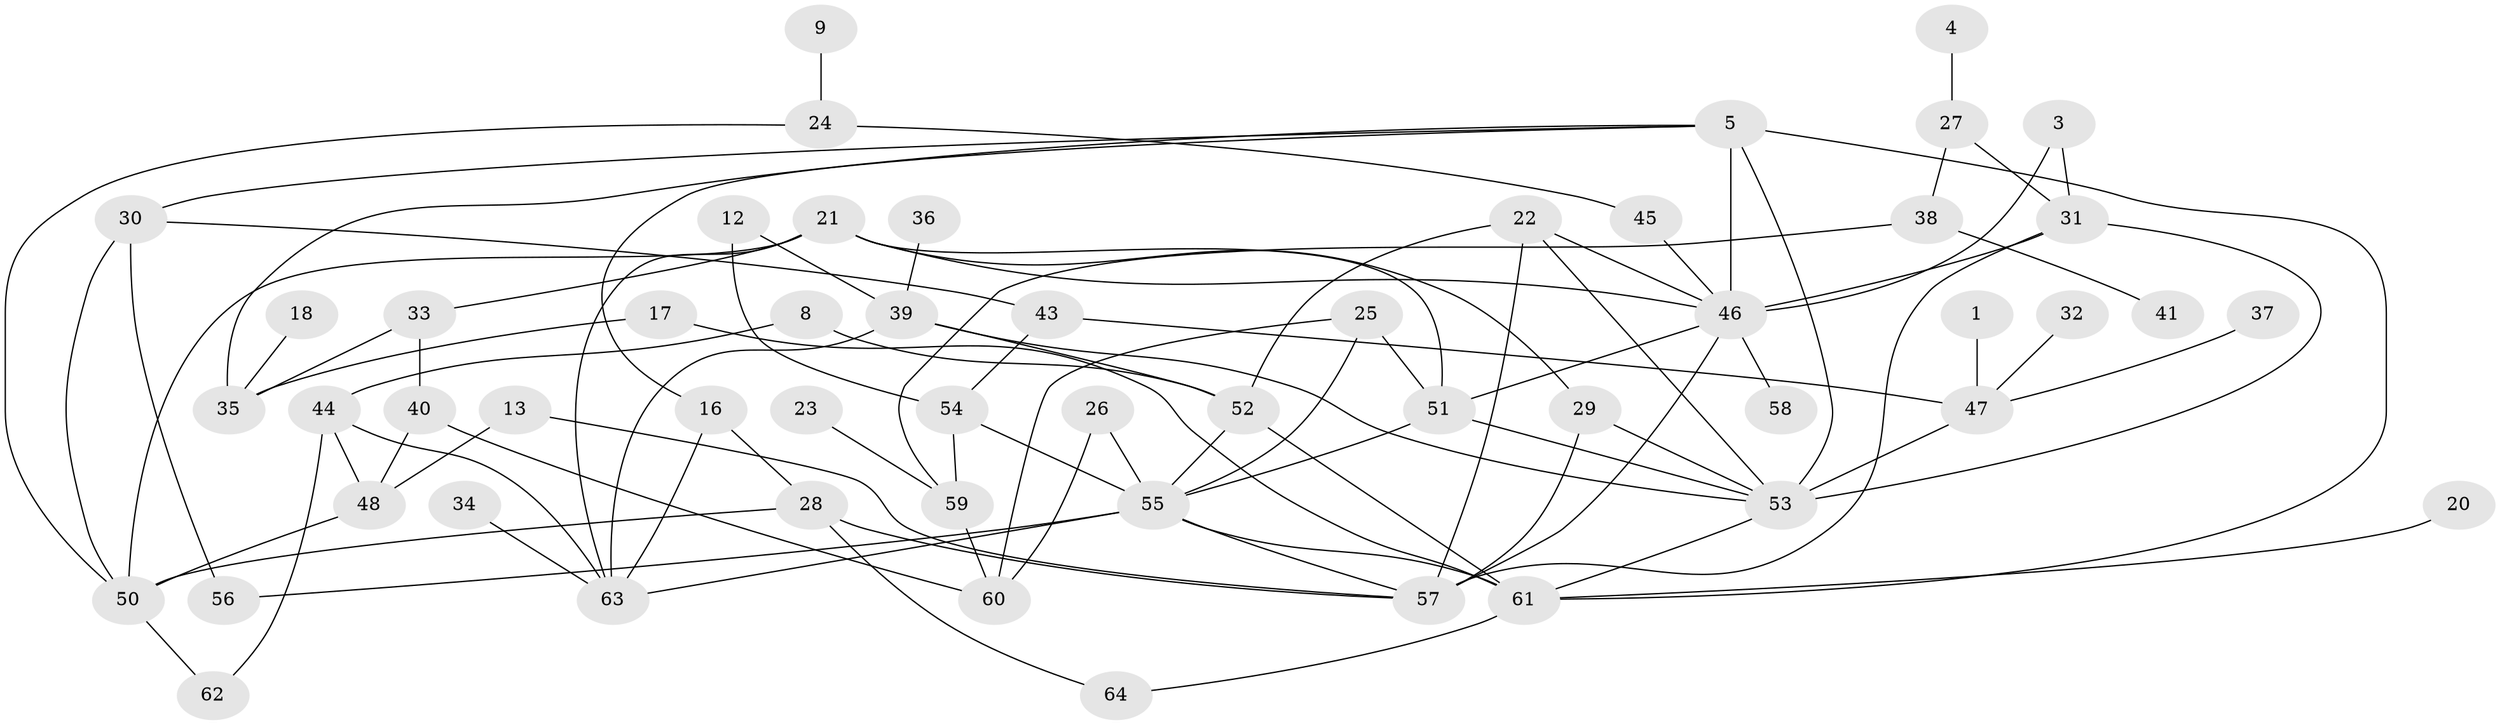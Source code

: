 // original degree distribution, {1: 0.203125, 3: 0.21875, 0: 0.078125, 2: 0.2421875, 4: 0.171875, 5: 0.0625, 7: 0.015625, 6: 0.0078125}
// Generated by graph-tools (version 1.1) at 2025/49/03/09/25 03:49:08]
// undirected, 54 vertices, 92 edges
graph export_dot {
graph [start="1"]
  node [color=gray90,style=filled];
  1;
  3;
  4;
  5;
  8;
  9;
  12;
  13;
  16;
  17;
  18;
  20;
  21;
  22;
  23;
  24;
  25;
  26;
  27;
  28;
  29;
  30;
  31;
  32;
  33;
  34;
  35;
  36;
  37;
  38;
  39;
  40;
  41;
  43;
  44;
  45;
  46;
  47;
  48;
  50;
  51;
  52;
  53;
  54;
  55;
  56;
  57;
  58;
  59;
  60;
  61;
  62;
  63;
  64;
  1 -- 47 [weight=1.0];
  3 -- 31 [weight=1.0];
  3 -- 46 [weight=1.0];
  4 -- 27 [weight=1.0];
  5 -- 16 [weight=1.0];
  5 -- 30 [weight=1.0];
  5 -- 35 [weight=1.0];
  5 -- 46 [weight=1.0];
  5 -- 53 [weight=2.0];
  5 -- 61 [weight=1.0];
  8 -- 44 [weight=1.0];
  8 -- 52 [weight=1.0];
  9 -- 24 [weight=1.0];
  12 -- 39 [weight=1.0];
  12 -- 54 [weight=1.0];
  13 -- 48 [weight=1.0];
  13 -- 57 [weight=1.0];
  16 -- 28 [weight=1.0];
  16 -- 63 [weight=1.0];
  17 -- 35 [weight=1.0];
  17 -- 61 [weight=1.0];
  18 -- 35 [weight=1.0];
  20 -- 61 [weight=1.0];
  21 -- 29 [weight=1.0];
  21 -- 33 [weight=1.0];
  21 -- 46 [weight=1.0];
  21 -- 50 [weight=1.0];
  21 -- 51 [weight=1.0];
  21 -- 63 [weight=1.0];
  22 -- 46 [weight=1.0];
  22 -- 52 [weight=1.0];
  22 -- 53 [weight=1.0];
  22 -- 57 [weight=1.0];
  23 -- 59 [weight=1.0];
  24 -- 45 [weight=1.0];
  24 -- 50 [weight=1.0];
  25 -- 51 [weight=1.0];
  25 -- 55 [weight=1.0];
  25 -- 60 [weight=1.0];
  26 -- 55 [weight=1.0];
  26 -- 60 [weight=1.0];
  27 -- 31 [weight=1.0];
  27 -- 38 [weight=1.0];
  28 -- 50 [weight=1.0];
  28 -- 57 [weight=1.0];
  28 -- 64 [weight=1.0];
  29 -- 53 [weight=1.0];
  29 -- 57 [weight=1.0];
  30 -- 43 [weight=1.0];
  30 -- 50 [weight=1.0];
  30 -- 56 [weight=1.0];
  31 -- 46 [weight=1.0];
  31 -- 53 [weight=1.0];
  31 -- 57 [weight=1.0];
  32 -- 47 [weight=1.0];
  33 -- 35 [weight=1.0];
  33 -- 40 [weight=1.0];
  34 -- 63 [weight=1.0];
  36 -- 39 [weight=1.0];
  37 -- 47 [weight=1.0];
  38 -- 41 [weight=1.0];
  38 -- 59 [weight=1.0];
  39 -- 52 [weight=1.0];
  39 -- 53 [weight=1.0];
  39 -- 63 [weight=1.0];
  40 -- 48 [weight=1.0];
  40 -- 60 [weight=1.0];
  43 -- 47 [weight=1.0];
  43 -- 54 [weight=1.0];
  44 -- 48 [weight=1.0];
  44 -- 62 [weight=1.0];
  44 -- 63 [weight=1.0];
  45 -- 46 [weight=1.0];
  46 -- 51 [weight=1.0];
  46 -- 57 [weight=1.0];
  46 -- 58 [weight=1.0];
  47 -- 53 [weight=1.0];
  48 -- 50 [weight=1.0];
  50 -- 62 [weight=1.0];
  51 -- 53 [weight=1.0];
  51 -- 55 [weight=1.0];
  52 -- 55 [weight=1.0];
  52 -- 61 [weight=1.0];
  53 -- 61 [weight=1.0];
  54 -- 55 [weight=1.0];
  54 -- 59 [weight=1.0];
  55 -- 56 [weight=1.0];
  55 -- 57 [weight=1.0];
  55 -- 61 [weight=1.0];
  55 -- 63 [weight=1.0];
  59 -- 60 [weight=1.0];
  61 -- 64 [weight=1.0];
}
